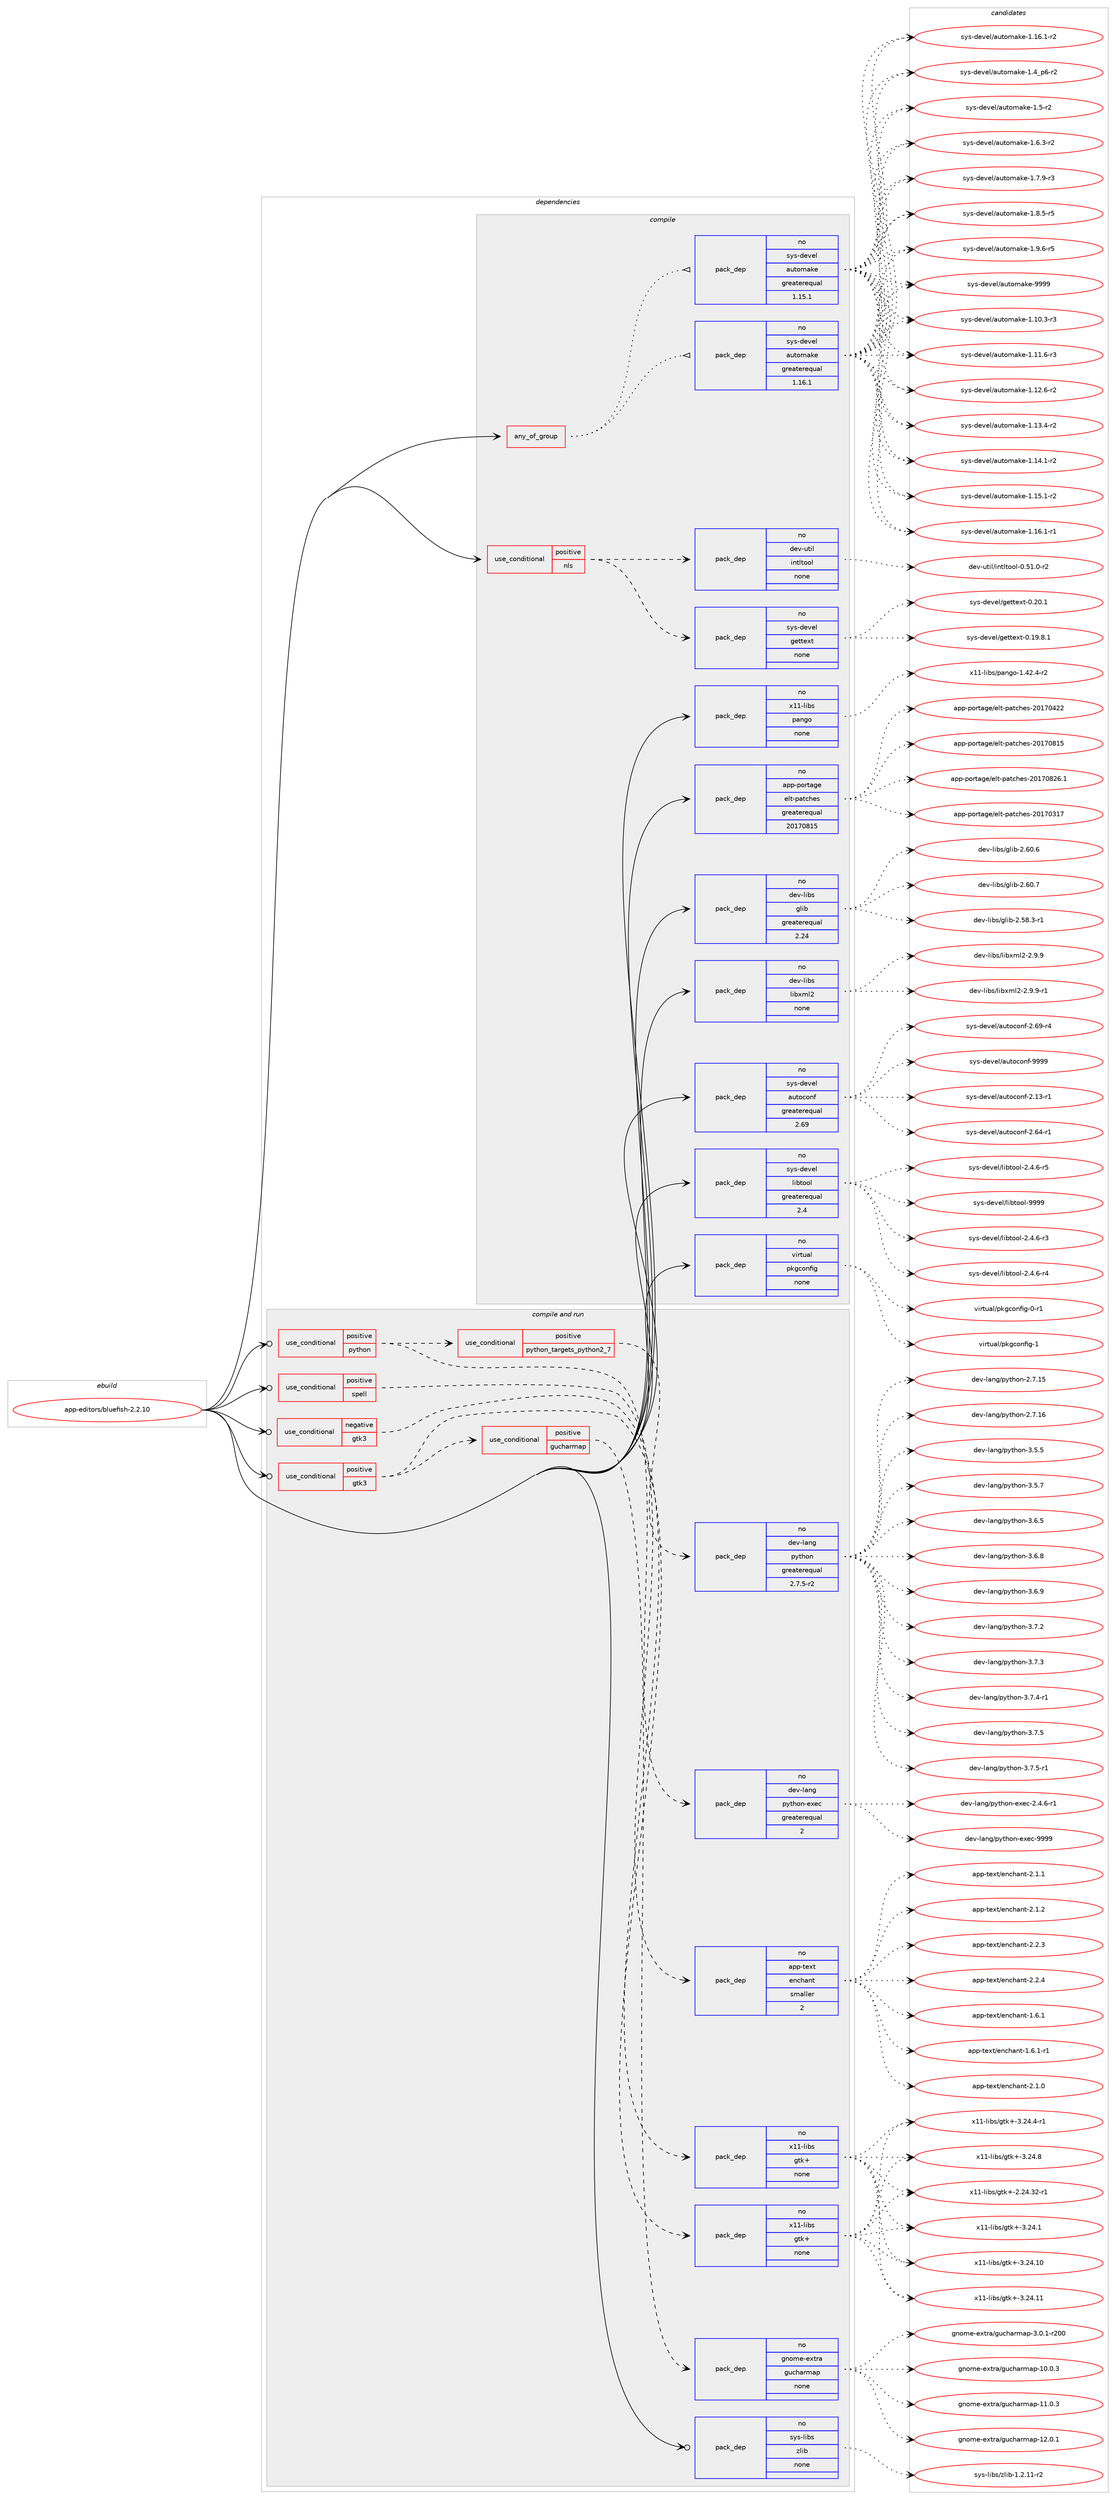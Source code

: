 digraph prolog {

# *************
# Graph options
# *************

newrank=true;
concentrate=true;
compound=true;
graph [rankdir=LR,fontname=Helvetica,fontsize=10,ranksep=1.5];#, ranksep=2.5, nodesep=0.2];
edge  [arrowhead=vee];
node  [fontname=Helvetica,fontsize=10];

# **********
# The ebuild
# **********

subgraph cluster_leftcol {
color=gray;
rank=same;
label=<<i>ebuild</i>>;
id [label="app-editors/bluefish-2.2.10", color=red, width=4, href="../app-editors/bluefish-2.2.10.svg"];
}

# ****************
# The dependencies
# ****************

subgraph cluster_midcol {
color=gray;
label=<<i>dependencies</i>>;
subgraph cluster_compile {
fillcolor="#eeeeee";
style=filled;
label=<<i>compile</i>>;
subgraph any8442 {
dependency479785 [label=<<TABLE BORDER="0" CELLBORDER="1" CELLSPACING="0" CELLPADDING="4"><TR><TD CELLPADDING="10">any_of_group</TD></TR></TABLE>>, shape=none, color=red];subgraph pack356830 {
dependency479786 [label=<<TABLE BORDER="0" CELLBORDER="1" CELLSPACING="0" CELLPADDING="4" WIDTH="220"><TR><TD ROWSPAN="6" CELLPADDING="30">pack_dep</TD></TR><TR><TD WIDTH="110">no</TD></TR><TR><TD>sys-devel</TD></TR><TR><TD>automake</TD></TR><TR><TD>greaterequal</TD></TR><TR><TD>1.16.1</TD></TR></TABLE>>, shape=none, color=blue];
}
dependency479785:e -> dependency479786:w [weight=20,style="dotted",arrowhead="oinv"];
subgraph pack356831 {
dependency479787 [label=<<TABLE BORDER="0" CELLBORDER="1" CELLSPACING="0" CELLPADDING="4" WIDTH="220"><TR><TD ROWSPAN="6" CELLPADDING="30">pack_dep</TD></TR><TR><TD WIDTH="110">no</TD></TR><TR><TD>sys-devel</TD></TR><TR><TD>automake</TD></TR><TR><TD>greaterequal</TD></TR><TR><TD>1.15.1</TD></TR></TABLE>>, shape=none, color=blue];
}
dependency479785:e -> dependency479787:w [weight=20,style="dotted",arrowhead="oinv"];
}
id:e -> dependency479785:w [weight=20,style="solid",arrowhead="vee"];
subgraph cond114207 {
dependency479788 [label=<<TABLE BORDER="0" CELLBORDER="1" CELLSPACING="0" CELLPADDING="4"><TR><TD ROWSPAN="3" CELLPADDING="10">use_conditional</TD></TR><TR><TD>positive</TD></TR><TR><TD>nls</TD></TR></TABLE>>, shape=none, color=red];
subgraph pack356832 {
dependency479789 [label=<<TABLE BORDER="0" CELLBORDER="1" CELLSPACING="0" CELLPADDING="4" WIDTH="220"><TR><TD ROWSPAN="6" CELLPADDING="30">pack_dep</TD></TR><TR><TD WIDTH="110">no</TD></TR><TR><TD>sys-devel</TD></TR><TR><TD>gettext</TD></TR><TR><TD>none</TD></TR><TR><TD></TD></TR></TABLE>>, shape=none, color=blue];
}
dependency479788:e -> dependency479789:w [weight=20,style="dashed",arrowhead="vee"];
subgraph pack356833 {
dependency479790 [label=<<TABLE BORDER="0" CELLBORDER="1" CELLSPACING="0" CELLPADDING="4" WIDTH="220"><TR><TD ROWSPAN="6" CELLPADDING="30">pack_dep</TD></TR><TR><TD WIDTH="110">no</TD></TR><TR><TD>dev-util</TD></TR><TR><TD>intltool</TD></TR><TR><TD>none</TD></TR><TR><TD></TD></TR></TABLE>>, shape=none, color=blue];
}
dependency479788:e -> dependency479790:w [weight=20,style="dashed",arrowhead="vee"];
}
id:e -> dependency479788:w [weight=20,style="solid",arrowhead="vee"];
subgraph pack356834 {
dependency479791 [label=<<TABLE BORDER="0" CELLBORDER="1" CELLSPACING="0" CELLPADDING="4" WIDTH="220"><TR><TD ROWSPAN="6" CELLPADDING="30">pack_dep</TD></TR><TR><TD WIDTH="110">no</TD></TR><TR><TD>app-portage</TD></TR><TR><TD>elt-patches</TD></TR><TR><TD>greaterequal</TD></TR><TR><TD>20170815</TD></TR></TABLE>>, shape=none, color=blue];
}
id:e -> dependency479791:w [weight=20,style="solid",arrowhead="vee"];
subgraph pack356835 {
dependency479792 [label=<<TABLE BORDER="0" CELLBORDER="1" CELLSPACING="0" CELLPADDING="4" WIDTH="220"><TR><TD ROWSPAN="6" CELLPADDING="30">pack_dep</TD></TR><TR><TD WIDTH="110">no</TD></TR><TR><TD>dev-libs</TD></TR><TR><TD>glib</TD></TR><TR><TD>greaterequal</TD></TR><TR><TD>2.24</TD></TR></TABLE>>, shape=none, color=blue];
}
id:e -> dependency479792:w [weight=20,style="solid",arrowhead="vee"];
subgraph pack356836 {
dependency479793 [label=<<TABLE BORDER="0" CELLBORDER="1" CELLSPACING="0" CELLPADDING="4" WIDTH="220"><TR><TD ROWSPAN="6" CELLPADDING="30">pack_dep</TD></TR><TR><TD WIDTH="110">no</TD></TR><TR><TD>dev-libs</TD></TR><TR><TD>libxml2</TD></TR><TR><TD>none</TD></TR><TR><TD></TD></TR></TABLE>>, shape=none, color=blue];
}
id:e -> dependency479793:w [weight=20,style="solid",arrowhead="vee"];
subgraph pack356837 {
dependency479794 [label=<<TABLE BORDER="0" CELLBORDER="1" CELLSPACING="0" CELLPADDING="4" WIDTH="220"><TR><TD ROWSPAN="6" CELLPADDING="30">pack_dep</TD></TR><TR><TD WIDTH="110">no</TD></TR><TR><TD>sys-devel</TD></TR><TR><TD>autoconf</TD></TR><TR><TD>greaterequal</TD></TR><TR><TD>2.69</TD></TR></TABLE>>, shape=none, color=blue];
}
id:e -> dependency479794:w [weight=20,style="solid",arrowhead="vee"];
subgraph pack356838 {
dependency479795 [label=<<TABLE BORDER="0" CELLBORDER="1" CELLSPACING="0" CELLPADDING="4" WIDTH="220"><TR><TD ROWSPAN="6" CELLPADDING="30">pack_dep</TD></TR><TR><TD WIDTH="110">no</TD></TR><TR><TD>sys-devel</TD></TR><TR><TD>libtool</TD></TR><TR><TD>greaterequal</TD></TR><TR><TD>2.4</TD></TR></TABLE>>, shape=none, color=blue];
}
id:e -> dependency479795:w [weight=20,style="solid",arrowhead="vee"];
subgraph pack356839 {
dependency479796 [label=<<TABLE BORDER="0" CELLBORDER="1" CELLSPACING="0" CELLPADDING="4" WIDTH="220"><TR><TD ROWSPAN="6" CELLPADDING="30">pack_dep</TD></TR><TR><TD WIDTH="110">no</TD></TR><TR><TD>virtual</TD></TR><TR><TD>pkgconfig</TD></TR><TR><TD>none</TD></TR><TR><TD></TD></TR></TABLE>>, shape=none, color=blue];
}
id:e -> dependency479796:w [weight=20,style="solid",arrowhead="vee"];
subgraph pack356840 {
dependency479797 [label=<<TABLE BORDER="0" CELLBORDER="1" CELLSPACING="0" CELLPADDING="4" WIDTH="220"><TR><TD ROWSPAN="6" CELLPADDING="30">pack_dep</TD></TR><TR><TD WIDTH="110">no</TD></TR><TR><TD>x11-libs</TD></TR><TR><TD>pango</TD></TR><TR><TD>none</TD></TR><TR><TD></TD></TR></TABLE>>, shape=none, color=blue];
}
id:e -> dependency479797:w [weight=20,style="solid",arrowhead="vee"];
}
subgraph cluster_compileandrun {
fillcolor="#eeeeee";
style=filled;
label=<<i>compile and run</i>>;
subgraph cond114208 {
dependency479798 [label=<<TABLE BORDER="0" CELLBORDER="1" CELLSPACING="0" CELLPADDING="4"><TR><TD ROWSPAN="3" CELLPADDING="10">use_conditional</TD></TR><TR><TD>negative</TD></TR><TR><TD>gtk3</TD></TR></TABLE>>, shape=none, color=red];
subgraph pack356841 {
dependency479799 [label=<<TABLE BORDER="0" CELLBORDER="1" CELLSPACING="0" CELLPADDING="4" WIDTH="220"><TR><TD ROWSPAN="6" CELLPADDING="30">pack_dep</TD></TR><TR><TD WIDTH="110">no</TD></TR><TR><TD>x11-libs</TD></TR><TR><TD>gtk+</TD></TR><TR><TD>none</TD></TR><TR><TD></TD></TR></TABLE>>, shape=none, color=blue];
}
dependency479798:e -> dependency479799:w [weight=20,style="dashed",arrowhead="vee"];
}
id:e -> dependency479798:w [weight=20,style="solid",arrowhead="odotvee"];
subgraph cond114209 {
dependency479800 [label=<<TABLE BORDER="0" CELLBORDER="1" CELLSPACING="0" CELLPADDING="4"><TR><TD ROWSPAN="3" CELLPADDING="10">use_conditional</TD></TR><TR><TD>positive</TD></TR><TR><TD>gtk3</TD></TR></TABLE>>, shape=none, color=red];
subgraph pack356842 {
dependency479801 [label=<<TABLE BORDER="0" CELLBORDER="1" CELLSPACING="0" CELLPADDING="4" WIDTH="220"><TR><TD ROWSPAN="6" CELLPADDING="30">pack_dep</TD></TR><TR><TD WIDTH="110">no</TD></TR><TR><TD>x11-libs</TD></TR><TR><TD>gtk+</TD></TR><TR><TD>none</TD></TR><TR><TD></TD></TR></TABLE>>, shape=none, color=blue];
}
dependency479800:e -> dependency479801:w [weight=20,style="dashed",arrowhead="vee"];
subgraph cond114210 {
dependency479802 [label=<<TABLE BORDER="0" CELLBORDER="1" CELLSPACING="0" CELLPADDING="4"><TR><TD ROWSPAN="3" CELLPADDING="10">use_conditional</TD></TR><TR><TD>positive</TD></TR><TR><TD>gucharmap</TD></TR></TABLE>>, shape=none, color=red];
subgraph pack356843 {
dependency479803 [label=<<TABLE BORDER="0" CELLBORDER="1" CELLSPACING="0" CELLPADDING="4" WIDTH="220"><TR><TD ROWSPAN="6" CELLPADDING="30">pack_dep</TD></TR><TR><TD WIDTH="110">no</TD></TR><TR><TD>gnome-extra</TD></TR><TR><TD>gucharmap</TD></TR><TR><TD>none</TD></TR><TR><TD></TD></TR></TABLE>>, shape=none, color=blue];
}
dependency479802:e -> dependency479803:w [weight=20,style="dashed",arrowhead="vee"];
}
dependency479800:e -> dependency479802:w [weight=20,style="dashed",arrowhead="vee"];
}
id:e -> dependency479800:w [weight=20,style="solid",arrowhead="odotvee"];
subgraph cond114211 {
dependency479804 [label=<<TABLE BORDER="0" CELLBORDER="1" CELLSPACING="0" CELLPADDING="4"><TR><TD ROWSPAN="3" CELLPADDING="10">use_conditional</TD></TR><TR><TD>positive</TD></TR><TR><TD>python</TD></TR></TABLE>>, shape=none, color=red];
subgraph cond114212 {
dependency479805 [label=<<TABLE BORDER="0" CELLBORDER="1" CELLSPACING="0" CELLPADDING="4"><TR><TD ROWSPAN="3" CELLPADDING="10">use_conditional</TD></TR><TR><TD>positive</TD></TR><TR><TD>python_targets_python2_7</TD></TR></TABLE>>, shape=none, color=red];
subgraph pack356844 {
dependency479806 [label=<<TABLE BORDER="0" CELLBORDER="1" CELLSPACING="0" CELLPADDING="4" WIDTH="220"><TR><TD ROWSPAN="6" CELLPADDING="30">pack_dep</TD></TR><TR><TD WIDTH="110">no</TD></TR><TR><TD>dev-lang</TD></TR><TR><TD>python</TD></TR><TR><TD>greaterequal</TD></TR><TR><TD>2.7.5-r2</TD></TR></TABLE>>, shape=none, color=blue];
}
dependency479805:e -> dependency479806:w [weight=20,style="dashed",arrowhead="vee"];
}
dependency479804:e -> dependency479805:w [weight=20,style="dashed",arrowhead="vee"];
subgraph pack356845 {
dependency479807 [label=<<TABLE BORDER="0" CELLBORDER="1" CELLSPACING="0" CELLPADDING="4" WIDTH="220"><TR><TD ROWSPAN="6" CELLPADDING="30">pack_dep</TD></TR><TR><TD WIDTH="110">no</TD></TR><TR><TD>dev-lang</TD></TR><TR><TD>python-exec</TD></TR><TR><TD>greaterequal</TD></TR><TR><TD>2</TD></TR></TABLE>>, shape=none, color=blue];
}
dependency479804:e -> dependency479807:w [weight=20,style="dashed",arrowhead="vee"];
}
id:e -> dependency479804:w [weight=20,style="solid",arrowhead="odotvee"];
subgraph cond114213 {
dependency479808 [label=<<TABLE BORDER="0" CELLBORDER="1" CELLSPACING="0" CELLPADDING="4"><TR><TD ROWSPAN="3" CELLPADDING="10">use_conditional</TD></TR><TR><TD>positive</TD></TR><TR><TD>spell</TD></TR></TABLE>>, shape=none, color=red];
subgraph pack356846 {
dependency479809 [label=<<TABLE BORDER="0" CELLBORDER="1" CELLSPACING="0" CELLPADDING="4" WIDTH="220"><TR><TD ROWSPAN="6" CELLPADDING="30">pack_dep</TD></TR><TR><TD WIDTH="110">no</TD></TR><TR><TD>app-text</TD></TR><TR><TD>enchant</TD></TR><TR><TD>smaller</TD></TR><TR><TD>2</TD></TR></TABLE>>, shape=none, color=blue];
}
dependency479808:e -> dependency479809:w [weight=20,style="dashed",arrowhead="vee"];
}
id:e -> dependency479808:w [weight=20,style="solid",arrowhead="odotvee"];
subgraph pack356847 {
dependency479810 [label=<<TABLE BORDER="0" CELLBORDER="1" CELLSPACING="0" CELLPADDING="4" WIDTH="220"><TR><TD ROWSPAN="6" CELLPADDING="30">pack_dep</TD></TR><TR><TD WIDTH="110">no</TD></TR><TR><TD>sys-libs</TD></TR><TR><TD>zlib</TD></TR><TR><TD>none</TD></TR><TR><TD></TD></TR></TABLE>>, shape=none, color=blue];
}
id:e -> dependency479810:w [weight=20,style="solid",arrowhead="odotvee"];
}
subgraph cluster_run {
fillcolor="#eeeeee";
style=filled;
label=<<i>run</i>>;
}
}

# **************
# The candidates
# **************

subgraph cluster_choices {
rank=same;
color=gray;
label=<<i>candidates</i>>;

subgraph choice356830 {
color=black;
nodesep=1;
choice11512111545100101118101108479711711611110997107101454946494846514511451 [label="sys-devel/automake-1.10.3-r3", color=red, width=4,href="../sys-devel/automake-1.10.3-r3.svg"];
choice11512111545100101118101108479711711611110997107101454946494946544511451 [label="sys-devel/automake-1.11.6-r3", color=red, width=4,href="../sys-devel/automake-1.11.6-r3.svg"];
choice11512111545100101118101108479711711611110997107101454946495046544511450 [label="sys-devel/automake-1.12.6-r2", color=red, width=4,href="../sys-devel/automake-1.12.6-r2.svg"];
choice11512111545100101118101108479711711611110997107101454946495146524511450 [label="sys-devel/automake-1.13.4-r2", color=red, width=4,href="../sys-devel/automake-1.13.4-r2.svg"];
choice11512111545100101118101108479711711611110997107101454946495246494511450 [label="sys-devel/automake-1.14.1-r2", color=red, width=4,href="../sys-devel/automake-1.14.1-r2.svg"];
choice11512111545100101118101108479711711611110997107101454946495346494511450 [label="sys-devel/automake-1.15.1-r2", color=red, width=4,href="../sys-devel/automake-1.15.1-r2.svg"];
choice11512111545100101118101108479711711611110997107101454946495446494511449 [label="sys-devel/automake-1.16.1-r1", color=red, width=4,href="../sys-devel/automake-1.16.1-r1.svg"];
choice11512111545100101118101108479711711611110997107101454946495446494511450 [label="sys-devel/automake-1.16.1-r2", color=red, width=4,href="../sys-devel/automake-1.16.1-r2.svg"];
choice115121115451001011181011084797117116111109971071014549465295112544511450 [label="sys-devel/automake-1.4_p6-r2", color=red, width=4,href="../sys-devel/automake-1.4_p6-r2.svg"];
choice11512111545100101118101108479711711611110997107101454946534511450 [label="sys-devel/automake-1.5-r2", color=red, width=4,href="../sys-devel/automake-1.5-r2.svg"];
choice115121115451001011181011084797117116111109971071014549465446514511450 [label="sys-devel/automake-1.6.3-r2", color=red, width=4,href="../sys-devel/automake-1.6.3-r2.svg"];
choice115121115451001011181011084797117116111109971071014549465546574511451 [label="sys-devel/automake-1.7.9-r3", color=red, width=4,href="../sys-devel/automake-1.7.9-r3.svg"];
choice115121115451001011181011084797117116111109971071014549465646534511453 [label="sys-devel/automake-1.8.5-r5", color=red, width=4,href="../sys-devel/automake-1.8.5-r5.svg"];
choice115121115451001011181011084797117116111109971071014549465746544511453 [label="sys-devel/automake-1.9.6-r5", color=red, width=4,href="../sys-devel/automake-1.9.6-r5.svg"];
choice115121115451001011181011084797117116111109971071014557575757 [label="sys-devel/automake-9999", color=red, width=4,href="../sys-devel/automake-9999.svg"];
dependency479786:e -> choice11512111545100101118101108479711711611110997107101454946494846514511451:w [style=dotted,weight="100"];
dependency479786:e -> choice11512111545100101118101108479711711611110997107101454946494946544511451:w [style=dotted,weight="100"];
dependency479786:e -> choice11512111545100101118101108479711711611110997107101454946495046544511450:w [style=dotted,weight="100"];
dependency479786:e -> choice11512111545100101118101108479711711611110997107101454946495146524511450:w [style=dotted,weight="100"];
dependency479786:e -> choice11512111545100101118101108479711711611110997107101454946495246494511450:w [style=dotted,weight="100"];
dependency479786:e -> choice11512111545100101118101108479711711611110997107101454946495346494511450:w [style=dotted,weight="100"];
dependency479786:e -> choice11512111545100101118101108479711711611110997107101454946495446494511449:w [style=dotted,weight="100"];
dependency479786:e -> choice11512111545100101118101108479711711611110997107101454946495446494511450:w [style=dotted,weight="100"];
dependency479786:e -> choice115121115451001011181011084797117116111109971071014549465295112544511450:w [style=dotted,weight="100"];
dependency479786:e -> choice11512111545100101118101108479711711611110997107101454946534511450:w [style=dotted,weight="100"];
dependency479786:e -> choice115121115451001011181011084797117116111109971071014549465446514511450:w [style=dotted,weight="100"];
dependency479786:e -> choice115121115451001011181011084797117116111109971071014549465546574511451:w [style=dotted,weight="100"];
dependency479786:e -> choice115121115451001011181011084797117116111109971071014549465646534511453:w [style=dotted,weight="100"];
dependency479786:e -> choice115121115451001011181011084797117116111109971071014549465746544511453:w [style=dotted,weight="100"];
dependency479786:e -> choice115121115451001011181011084797117116111109971071014557575757:w [style=dotted,weight="100"];
}
subgraph choice356831 {
color=black;
nodesep=1;
choice11512111545100101118101108479711711611110997107101454946494846514511451 [label="sys-devel/automake-1.10.3-r3", color=red, width=4,href="../sys-devel/automake-1.10.3-r3.svg"];
choice11512111545100101118101108479711711611110997107101454946494946544511451 [label="sys-devel/automake-1.11.6-r3", color=red, width=4,href="../sys-devel/automake-1.11.6-r3.svg"];
choice11512111545100101118101108479711711611110997107101454946495046544511450 [label="sys-devel/automake-1.12.6-r2", color=red, width=4,href="../sys-devel/automake-1.12.6-r2.svg"];
choice11512111545100101118101108479711711611110997107101454946495146524511450 [label="sys-devel/automake-1.13.4-r2", color=red, width=4,href="../sys-devel/automake-1.13.4-r2.svg"];
choice11512111545100101118101108479711711611110997107101454946495246494511450 [label="sys-devel/automake-1.14.1-r2", color=red, width=4,href="../sys-devel/automake-1.14.1-r2.svg"];
choice11512111545100101118101108479711711611110997107101454946495346494511450 [label="sys-devel/automake-1.15.1-r2", color=red, width=4,href="../sys-devel/automake-1.15.1-r2.svg"];
choice11512111545100101118101108479711711611110997107101454946495446494511449 [label="sys-devel/automake-1.16.1-r1", color=red, width=4,href="../sys-devel/automake-1.16.1-r1.svg"];
choice11512111545100101118101108479711711611110997107101454946495446494511450 [label="sys-devel/automake-1.16.1-r2", color=red, width=4,href="../sys-devel/automake-1.16.1-r2.svg"];
choice115121115451001011181011084797117116111109971071014549465295112544511450 [label="sys-devel/automake-1.4_p6-r2", color=red, width=4,href="../sys-devel/automake-1.4_p6-r2.svg"];
choice11512111545100101118101108479711711611110997107101454946534511450 [label="sys-devel/automake-1.5-r2", color=red, width=4,href="../sys-devel/automake-1.5-r2.svg"];
choice115121115451001011181011084797117116111109971071014549465446514511450 [label="sys-devel/automake-1.6.3-r2", color=red, width=4,href="../sys-devel/automake-1.6.3-r2.svg"];
choice115121115451001011181011084797117116111109971071014549465546574511451 [label="sys-devel/automake-1.7.9-r3", color=red, width=4,href="../sys-devel/automake-1.7.9-r3.svg"];
choice115121115451001011181011084797117116111109971071014549465646534511453 [label="sys-devel/automake-1.8.5-r5", color=red, width=4,href="../sys-devel/automake-1.8.5-r5.svg"];
choice115121115451001011181011084797117116111109971071014549465746544511453 [label="sys-devel/automake-1.9.6-r5", color=red, width=4,href="../sys-devel/automake-1.9.6-r5.svg"];
choice115121115451001011181011084797117116111109971071014557575757 [label="sys-devel/automake-9999", color=red, width=4,href="../sys-devel/automake-9999.svg"];
dependency479787:e -> choice11512111545100101118101108479711711611110997107101454946494846514511451:w [style=dotted,weight="100"];
dependency479787:e -> choice11512111545100101118101108479711711611110997107101454946494946544511451:w [style=dotted,weight="100"];
dependency479787:e -> choice11512111545100101118101108479711711611110997107101454946495046544511450:w [style=dotted,weight="100"];
dependency479787:e -> choice11512111545100101118101108479711711611110997107101454946495146524511450:w [style=dotted,weight="100"];
dependency479787:e -> choice11512111545100101118101108479711711611110997107101454946495246494511450:w [style=dotted,weight="100"];
dependency479787:e -> choice11512111545100101118101108479711711611110997107101454946495346494511450:w [style=dotted,weight="100"];
dependency479787:e -> choice11512111545100101118101108479711711611110997107101454946495446494511449:w [style=dotted,weight="100"];
dependency479787:e -> choice11512111545100101118101108479711711611110997107101454946495446494511450:w [style=dotted,weight="100"];
dependency479787:e -> choice115121115451001011181011084797117116111109971071014549465295112544511450:w [style=dotted,weight="100"];
dependency479787:e -> choice11512111545100101118101108479711711611110997107101454946534511450:w [style=dotted,weight="100"];
dependency479787:e -> choice115121115451001011181011084797117116111109971071014549465446514511450:w [style=dotted,weight="100"];
dependency479787:e -> choice115121115451001011181011084797117116111109971071014549465546574511451:w [style=dotted,weight="100"];
dependency479787:e -> choice115121115451001011181011084797117116111109971071014549465646534511453:w [style=dotted,weight="100"];
dependency479787:e -> choice115121115451001011181011084797117116111109971071014549465746544511453:w [style=dotted,weight="100"];
dependency479787:e -> choice115121115451001011181011084797117116111109971071014557575757:w [style=dotted,weight="100"];
}
subgraph choice356832 {
color=black;
nodesep=1;
choice1151211154510010111810110847103101116116101120116454846495746564649 [label="sys-devel/gettext-0.19.8.1", color=red, width=4,href="../sys-devel/gettext-0.19.8.1.svg"];
choice115121115451001011181011084710310111611610112011645484650484649 [label="sys-devel/gettext-0.20.1", color=red, width=4,href="../sys-devel/gettext-0.20.1.svg"];
dependency479789:e -> choice1151211154510010111810110847103101116116101120116454846495746564649:w [style=dotted,weight="100"];
dependency479789:e -> choice115121115451001011181011084710310111611610112011645484650484649:w [style=dotted,weight="100"];
}
subgraph choice356833 {
color=black;
nodesep=1;
choice1001011184511711610510847105110116108116111111108454846534946484511450 [label="dev-util/intltool-0.51.0-r2", color=red, width=4,href="../dev-util/intltool-0.51.0-r2.svg"];
dependency479790:e -> choice1001011184511711610510847105110116108116111111108454846534946484511450:w [style=dotted,weight="100"];
}
subgraph choice356834 {
color=black;
nodesep=1;
choice97112112451121111141169710310147101108116451129711699104101115455048495548514955 [label="app-portage/elt-patches-20170317", color=red, width=4,href="../app-portage/elt-patches-20170317.svg"];
choice97112112451121111141169710310147101108116451129711699104101115455048495548525050 [label="app-portage/elt-patches-20170422", color=red, width=4,href="../app-portage/elt-patches-20170422.svg"];
choice97112112451121111141169710310147101108116451129711699104101115455048495548564953 [label="app-portage/elt-patches-20170815", color=red, width=4,href="../app-portage/elt-patches-20170815.svg"];
choice971121124511211111411697103101471011081164511297116991041011154550484955485650544649 [label="app-portage/elt-patches-20170826.1", color=red, width=4,href="../app-portage/elt-patches-20170826.1.svg"];
dependency479791:e -> choice97112112451121111141169710310147101108116451129711699104101115455048495548514955:w [style=dotted,weight="100"];
dependency479791:e -> choice97112112451121111141169710310147101108116451129711699104101115455048495548525050:w [style=dotted,weight="100"];
dependency479791:e -> choice97112112451121111141169710310147101108116451129711699104101115455048495548564953:w [style=dotted,weight="100"];
dependency479791:e -> choice971121124511211111411697103101471011081164511297116991041011154550484955485650544649:w [style=dotted,weight="100"];
}
subgraph choice356835 {
color=black;
nodesep=1;
choice10010111845108105981154710310810598455046535646514511449 [label="dev-libs/glib-2.58.3-r1", color=red, width=4,href="../dev-libs/glib-2.58.3-r1.svg"];
choice1001011184510810598115471031081059845504654484654 [label="dev-libs/glib-2.60.6", color=red, width=4,href="../dev-libs/glib-2.60.6.svg"];
choice1001011184510810598115471031081059845504654484655 [label="dev-libs/glib-2.60.7", color=red, width=4,href="../dev-libs/glib-2.60.7.svg"];
dependency479792:e -> choice10010111845108105981154710310810598455046535646514511449:w [style=dotted,weight="100"];
dependency479792:e -> choice1001011184510810598115471031081059845504654484654:w [style=dotted,weight="100"];
dependency479792:e -> choice1001011184510810598115471031081059845504654484655:w [style=dotted,weight="100"];
}
subgraph choice356836 {
color=black;
nodesep=1;
choice1001011184510810598115471081059812010910850455046574657 [label="dev-libs/libxml2-2.9.9", color=red, width=4,href="../dev-libs/libxml2-2.9.9.svg"];
choice10010111845108105981154710810598120109108504550465746574511449 [label="dev-libs/libxml2-2.9.9-r1", color=red, width=4,href="../dev-libs/libxml2-2.9.9-r1.svg"];
dependency479793:e -> choice1001011184510810598115471081059812010910850455046574657:w [style=dotted,weight="100"];
dependency479793:e -> choice10010111845108105981154710810598120109108504550465746574511449:w [style=dotted,weight="100"];
}
subgraph choice356837 {
color=black;
nodesep=1;
choice1151211154510010111810110847971171161119911111010245504649514511449 [label="sys-devel/autoconf-2.13-r1", color=red, width=4,href="../sys-devel/autoconf-2.13-r1.svg"];
choice1151211154510010111810110847971171161119911111010245504654524511449 [label="sys-devel/autoconf-2.64-r1", color=red, width=4,href="../sys-devel/autoconf-2.64-r1.svg"];
choice1151211154510010111810110847971171161119911111010245504654574511452 [label="sys-devel/autoconf-2.69-r4", color=red, width=4,href="../sys-devel/autoconf-2.69-r4.svg"];
choice115121115451001011181011084797117116111991111101024557575757 [label="sys-devel/autoconf-9999", color=red, width=4,href="../sys-devel/autoconf-9999.svg"];
dependency479794:e -> choice1151211154510010111810110847971171161119911111010245504649514511449:w [style=dotted,weight="100"];
dependency479794:e -> choice1151211154510010111810110847971171161119911111010245504654524511449:w [style=dotted,weight="100"];
dependency479794:e -> choice1151211154510010111810110847971171161119911111010245504654574511452:w [style=dotted,weight="100"];
dependency479794:e -> choice115121115451001011181011084797117116111991111101024557575757:w [style=dotted,weight="100"];
}
subgraph choice356838 {
color=black;
nodesep=1;
choice1151211154510010111810110847108105981161111111084550465246544511451 [label="sys-devel/libtool-2.4.6-r3", color=red, width=4,href="../sys-devel/libtool-2.4.6-r3.svg"];
choice1151211154510010111810110847108105981161111111084550465246544511452 [label="sys-devel/libtool-2.4.6-r4", color=red, width=4,href="../sys-devel/libtool-2.4.6-r4.svg"];
choice1151211154510010111810110847108105981161111111084550465246544511453 [label="sys-devel/libtool-2.4.6-r5", color=red, width=4,href="../sys-devel/libtool-2.4.6-r5.svg"];
choice1151211154510010111810110847108105981161111111084557575757 [label="sys-devel/libtool-9999", color=red, width=4,href="../sys-devel/libtool-9999.svg"];
dependency479795:e -> choice1151211154510010111810110847108105981161111111084550465246544511451:w [style=dotted,weight="100"];
dependency479795:e -> choice1151211154510010111810110847108105981161111111084550465246544511452:w [style=dotted,weight="100"];
dependency479795:e -> choice1151211154510010111810110847108105981161111111084550465246544511453:w [style=dotted,weight="100"];
dependency479795:e -> choice1151211154510010111810110847108105981161111111084557575757:w [style=dotted,weight="100"];
}
subgraph choice356839 {
color=black;
nodesep=1;
choice11810511411611797108471121071039911111010210510345484511449 [label="virtual/pkgconfig-0-r1", color=red, width=4,href="../virtual/pkgconfig-0-r1.svg"];
choice1181051141161179710847112107103991111101021051034549 [label="virtual/pkgconfig-1", color=red, width=4,href="../virtual/pkgconfig-1.svg"];
dependency479796:e -> choice11810511411611797108471121071039911111010210510345484511449:w [style=dotted,weight="100"];
dependency479796:e -> choice1181051141161179710847112107103991111101021051034549:w [style=dotted,weight="100"];
}
subgraph choice356840 {
color=black;
nodesep=1;
choice120494945108105981154711297110103111454946525046524511450 [label="x11-libs/pango-1.42.4-r2", color=red, width=4,href="../x11-libs/pango-1.42.4-r2.svg"];
dependency479797:e -> choice120494945108105981154711297110103111454946525046524511450:w [style=dotted,weight="100"];
}
subgraph choice356841 {
color=black;
nodesep=1;
choice12049494510810598115471031161074345504650524651504511449 [label="x11-libs/gtk+-2.24.32-r1", color=red, width=4,href="../x11-libs/gtk+-2.24.32-r1.svg"];
choice12049494510810598115471031161074345514650524649 [label="x11-libs/gtk+-3.24.1", color=red, width=4,href="../x11-libs/gtk+-3.24.1.svg"];
choice1204949451081059811547103116107434551465052464948 [label="x11-libs/gtk+-3.24.10", color=red, width=4,href="../x11-libs/gtk+-3.24.10.svg"];
choice1204949451081059811547103116107434551465052464949 [label="x11-libs/gtk+-3.24.11", color=red, width=4,href="../x11-libs/gtk+-3.24.11.svg"];
choice120494945108105981154710311610743455146505246524511449 [label="x11-libs/gtk+-3.24.4-r1", color=red, width=4,href="../x11-libs/gtk+-3.24.4-r1.svg"];
choice12049494510810598115471031161074345514650524656 [label="x11-libs/gtk+-3.24.8", color=red, width=4,href="../x11-libs/gtk+-3.24.8.svg"];
dependency479799:e -> choice12049494510810598115471031161074345504650524651504511449:w [style=dotted,weight="100"];
dependency479799:e -> choice12049494510810598115471031161074345514650524649:w [style=dotted,weight="100"];
dependency479799:e -> choice1204949451081059811547103116107434551465052464948:w [style=dotted,weight="100"];
dependency479799:e -> choice1204949451081059811547103116107434551465052464949:w [style=dotted,weight="100"];
dependency479799:e -> choice120494945108105981154710311610743455146505246524511449:w [style=dotted,weight="100"];
dependency479799:e -> choice12049494510810598115471031161074345514650524656:w [style=dotted,weight="100"];
}
subgraph choice356842 {
color=black;
nodesep=1;
choice12049494510810598115471031161074345504650524651504511449 [label="x11-libs/gtk+-2.24.32-r1", color=red, width=4,href="../x11-libs/gtk+-2.24.32-r1.svg"];
choice12049494510810598115471031161074345514650524649 [label="x11-libs/gtk+-3.24.1", color=red, width=4,href="../x11-libs/gtk+-3.24.1.svg"];
choice1204949451081059811547103116107434551465052464948 [label="x11-libs/gtk+-3.24.10", color=red, width=4,href="../x11-libs/gtk+-3.24.10.svg"];
choice1204949451081059811547103116107434551465052464949 [label="x11-libs/gtk+-3.24.11", color=red, width=4,href="../x11-libs/gtk+-3.24.11.svg"];
choice120494945108105981154710311610743455146505246524511449 [label="x11-libs/gtk+-3.24.4-r1", color=red, width=4,href="../x11-libs/gtk+-3.24.4-r1.svg"];
choice12049494510810598115471031161074345514650524656 [label="x11-libs/gtk+-3.24.8", color=red, width=4,href="../x11-libs/gtk+-3.24.8.svg"];
dependency479801:e -> choice12049494510810598115471031161074345504650524651504511449:w [style=dotted,weight="100"];
dependency479801:e -> choice12049494510810598115471031161074345514650524649:w [style=dotted,weight="100"];
dependency479801:e -> choice1204949451081059811547103116107434551465052464948:w [style=dotted,weight="100"];
dependency479801:e -> choice1204949451081059811547103116107434551465052464949:w [style=dotted,weight="100"];
dependency479801:e -> choice120494945108105981154710311610743455146505246524511449:w [style=dotted,weight="100"];
dependency479801:e -> choice12049494510810598115471031161074345514650524656:w [style=dotted,weight="100"];
}
subgraph choice356843 {
color=black;
nodesep=1;
choice10311011110910145101120116114974710311799104971141099711245494846484651 [label="gnome-extra/gucharmap-10.0.3", color=red, width=4,href="../gnome-extra/gucharmap-10.0.3.svg"];
choice10311011110910145101120116114974710311799104971141099711245494946484651 [label="gnome-extra/gucharmap-11.0.3", color=red, width=4,href="../gnome-extra/gucharmap-11.0.3.svg"];
choice10311011110910145101120116114974710311799104971141099711245495046484649 [label="gnome-extra/gucharmap-12.0.1", color=red, width=4,href="../gnome-extra/gucharmap-12.0.1.svg"];
choice10311011110910145101120116114974710311799104971141099711245514648464945114504848 [label="gnome-extra/gucharmap-3.0.1-r200", color=red, width=4,href="../gnome-extra/gucharmap-3.0.1-r200.svg"];
dependency479803:e -> choice10311011110910145101120116114974710311799104971141099711245494846484651:w [style=dotted,weight="100"];
dependency479803:e -> choice10311011110910145101120116114974710311799104971141099711245494946484651:w [style=dotted,weight="100"];
dependency479803:e -> choice10311011110910145101120116114974710311799104971141099711245495046484649:w [style=dotted,weight="100"];
dependency479803:e -> choice10311011110910145101120116114974710311799104971141099711245514648464945114504848:w [style=dotted,weight="100"];
}
subgraph choice356844 {
color=black;
nodesep=1;
choice10010111845108971101034711212111610411111045504655464953 [label="dev-lang/python-2.7.15", color=red, width=4,href="../dev-lang/python-2.7.15.svg"];
choice10010111845108971101034711212111610411111045504655464954 [label="dev-lang/python-2.7.16", color=red, width=4,href="../dev-lang/python-2.7.16.svg"];
choice100101118451089711010347112121116104111110455146534653 [label="dev-lang/python-3.5.5", color=red, width=4,href="../dev-lang/python-3.5.5.svg"];
choice100101118451089711010347112121116104111110455146534655 [label="dev-lang/python-3.5.7", color=red, width=4,href="../dev-lang/python-3.5.7.svg"];
choice100101118451089711010347112121116104111110455146544653 [label="dev-lang/python-3.6.5", color=red, width=4,href="../dev-lang/python-3.6.5.svg"];
choice100101118451089711010347112121116104111110455146544656 [label="dev-lang/python-3.6.8", color=red, width=4,href="../dev-lang/python-3.6.8.svg"];
choice100101118451089711010347112121116104111110455146544657 [label="dev-lang/python-3.6.9", color=red, width=4,href="../dev-lang/python-3.6.9.svg"];
choice100101118451089711010347112121116104111110455146554650 [label="dev-lang/python-3.7.2", color=red, width=4,href="../dev-lang/python-3.7.2.svg"];
choice100101118451089711010347112121116104111110455146554651 [label="dev-lang/python-3.7.3", color=red, width=4,href="../dev-lang/python-3.7.3.svg"];
choice1001011184510897110103471121211161041111104551465546524511449 [label="dev-lang/python-3.7.4-r1", color=red, width=4,href="../dev-lang/python-3.7.4-r1.svg"];
choice100101118451089711010347112121116104111110455146554653 [label="dev-lang/python-3.7.5", color=red, width=4,href="../dev-lang/python-3.7.5.svg"];
choice1001011184510897110103471121211161041111104551465546534511449 [label="dev-lang/python-3.7.5-r1", color=red, width=4,href="../dev-lang/python-3.7.5-r1.svg"];
dependency479806:e -> choice10010111845108971101034711212111610411111045504655464953:w [style=dotted,weight="100"];
dependency479806:e -> choice10010111845108971101034711212111610411111045504655464954:w [style=dotted,weight="100"];
dependency479806:e -> choice100101118451089711010347112121116104111110455146534653:w [style=dotted,weight="100"];
dependency479806:e -> choice100101118451089711010347112121116104111110455146534655:w [style=dotted,weight="100"];
dependency479806:e -> choice100101118451089711010347112121116104111110455146544653:w [style=dotted,weight="100"];
dependency479806:e -> choice100101118451089711010347112121116104111110455146544656:w [style=dotted,weight="100"];
dependency479806:e -> choice100101118451089711010347112121116104111110455146544657:w [style=dotted,weight="100"];
dependency479806:e -> choice100101118451089711010347112121116104111110455146554650:w [style=dotted,weight="100"];
dependency479806:e -> choice100101118451089711010347112121116104111110455146554651:w [style=dotted,weight="100"];
dependency479806:e -> choice1001011184510897110103471121211161041111104551465546524511449:w [style=dotted,weight="100"];
dependency479806:e -> choice100101118451089711010347112121116104111110455146554653:w [style=dotted,weight="100"];
dependency479806:e -> choice1001011184510897110103471121211161041111104551465546534511449:w [style=dotted,weight="100"];
}
subgraph choice356845 {
color=black;
nodesep=1;
choice10010111845108971101034711212111610411111045101120101994550465246544511449 [label="dev-lang/python-exec-2.4.6-r1", color=red, width=4,href="../dev-lang/python-exec-2.4.6-r1.svg"];
choice10010111845108971101034711212111610411111045101120101994557575757 [label="dev-lang/python-exec-9999", color=red, width=4,href="../dev-lang/python-exec-9999.svg"];
dependency479807:e -> choice10010111845108971101034711212111610411111045101120101994550465246544511449:w [style=dotted,weight="100"];
dependency479807:e -> choice10010111845108971101034711212111610411111045101120101994557575757:w [style=dotted,weight="100"];
}
subgraph choice356846 {
color=black;
nodesep=1;
choice9711211245116101120116471011109910497110116454946544649 [label="app-text/enchant-1.6.1", color=red, width=4,href="../app-text/enchant-1.6.1.svg"];
choice97112112451161011201164710111099104971101164549465446494511449 [label="app-text/enchant-1.6.1-r1", color=red, width=4,href="../app-text/enchant-1.6.1-r1.svg"];
choice9711211245116101120116471011109910497110116455046494648 [label="app-text/enchant-2.1.0", color=red, width=4,href="../app-text/enchant-2.1.0.svg"];
choice9711211245116101120116471011109910497110116455046494649 [label="app-text/enchant-2.1.1", color=red, width=4,href="../app-text/enchant-2.1.1.svg"];
choice9711211245116101120116471011109910497110116455046494650 [label="app-text/enchant-2.1.2", color=red, width=4,href="../app-text/enchant-2.1.2.svg"];
choice9711211245116101120116471011109910497110116455046504651 [label="app-text/enchant-2.2.3", color=red, width=4,href="../app-text/enchant-2.2.3.svg"];
choice9711211245116101120116471011109910497110116455046504652 [label="app-text/enchant-2.2.4", color=red, width=4,href="../app-text/enchant-2.2.4.svg"];
dependency479809:e -> choice9711211245116101120116471011109910497110116454946544649:w [style=dotted,weight="100"];
dependency479809:e -> choice97112112451161011201164710111099104971101164549465446494511449:w [style=dotted,weight="100"];
dependency479809:e -> choice9711211245116101120116471011109910497110116455046494648:w [style=dotted,weight="100"];
dependency479809:e -> choice9711211245116101120116471011109910497110116455046494649:w [style=dotted,weight="100"];
dependency479809:e -> choice9711211245116101120116471011109910497110116455046494650:w [style=dotted,weight="100"];
dependency479809:e -> choice9711211245116101120116471011109910497110116455046504651:w [style=dotted,weight="100"];
dependency479809:e -> choice9711211245116101120116471011109910497110116455046504652:w [style=dotted,weight="100"];
}
subgraph choice356847 {
color=black;
nodesep=1;
choice11512111545108105981154712210810598454946504649494511450 [label="sys-libs/zlib-1.2.11-r2", color=red, width=4,href="../sys-libs/zlib-1.2.11-r2.svg"];
dependency479810:e -> choice11512111545108105981154712210810598454946504649494511450:w [style=dotted,weight="100"];
}
}

}
